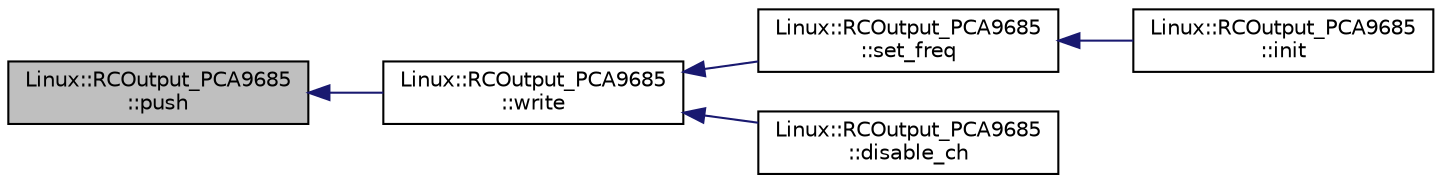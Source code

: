 digraph "Linux::RCOutput_PCA9685::push"
{
 // INTERACTIVE_SVG=YES
  edge [fontname="Helvetica",fontsize="10",labelfontname="Helvetica",labelfontsize="10"];
  node [fontname="Helvetica",fontsize="10",shape=record];
  rankdir="LR";
  Node1 [label="Linux::RCOutput_PCA9685\l::push",height=0.2,width=0.4,color="black", fillcolor="grey75", style="filled", fontcolor="black"];
  Node1 -> Node2 [dir="back",color="midnightblue",fontsize="10",style="solid",fontname="Helvetica"];
  Node2 [label="Linux::RCOutput_PCA9685\l::write",height=0.2,width=0.4,color="black", fillcolor="white", style="filled",URL="$classLinux_1_1RCOutput__PCA9685.html#a9aacfc3ba04e752c48fadedd2f2251cc"];
  Node2 -> Node3 [dir="back",color="midnightblue",fontsize="10",style="solid",fontname="Helvetica"];
  Node3 [label="Linux::RCOutput_PCA9685\l::set_freq",height=0.2,width=0.4,color="black", fillcolor="white", style="filled",URL="$classLinux_1_1RCOutput__PCA9685.html#a592d2130a2146aeab3fba176ddb2a0f2"];
  Node3 -> Node4 [dir="back",color="midnightblue",fontsize="10",style="solid",fontname="Helvetica"];
  Node4 [label="Linux::RCOutput_PCA9685\l::init",height=0.2,width=0.4,color="black", fillcolor="white", style="filled",URL="$classLinux_1_1RCOutput__PCA9685.html#afce4ddefab2fb25fcfbe028893109aac"];
  Node2 -> Node5 [dir="back",color="midnightblue",fontsize="10",style="solid",fontname="Helvetica"];
  Node5 [label="Linux::RCOutput_PCA9685\l::disable_ch",height=0.2,width=0.4,color="black", fillcolor="white", style="filled",URL="$classLinux_1_1RCOutput__PCA9685.html#ad6a14b808943071d24de5495a788b778"];
}
